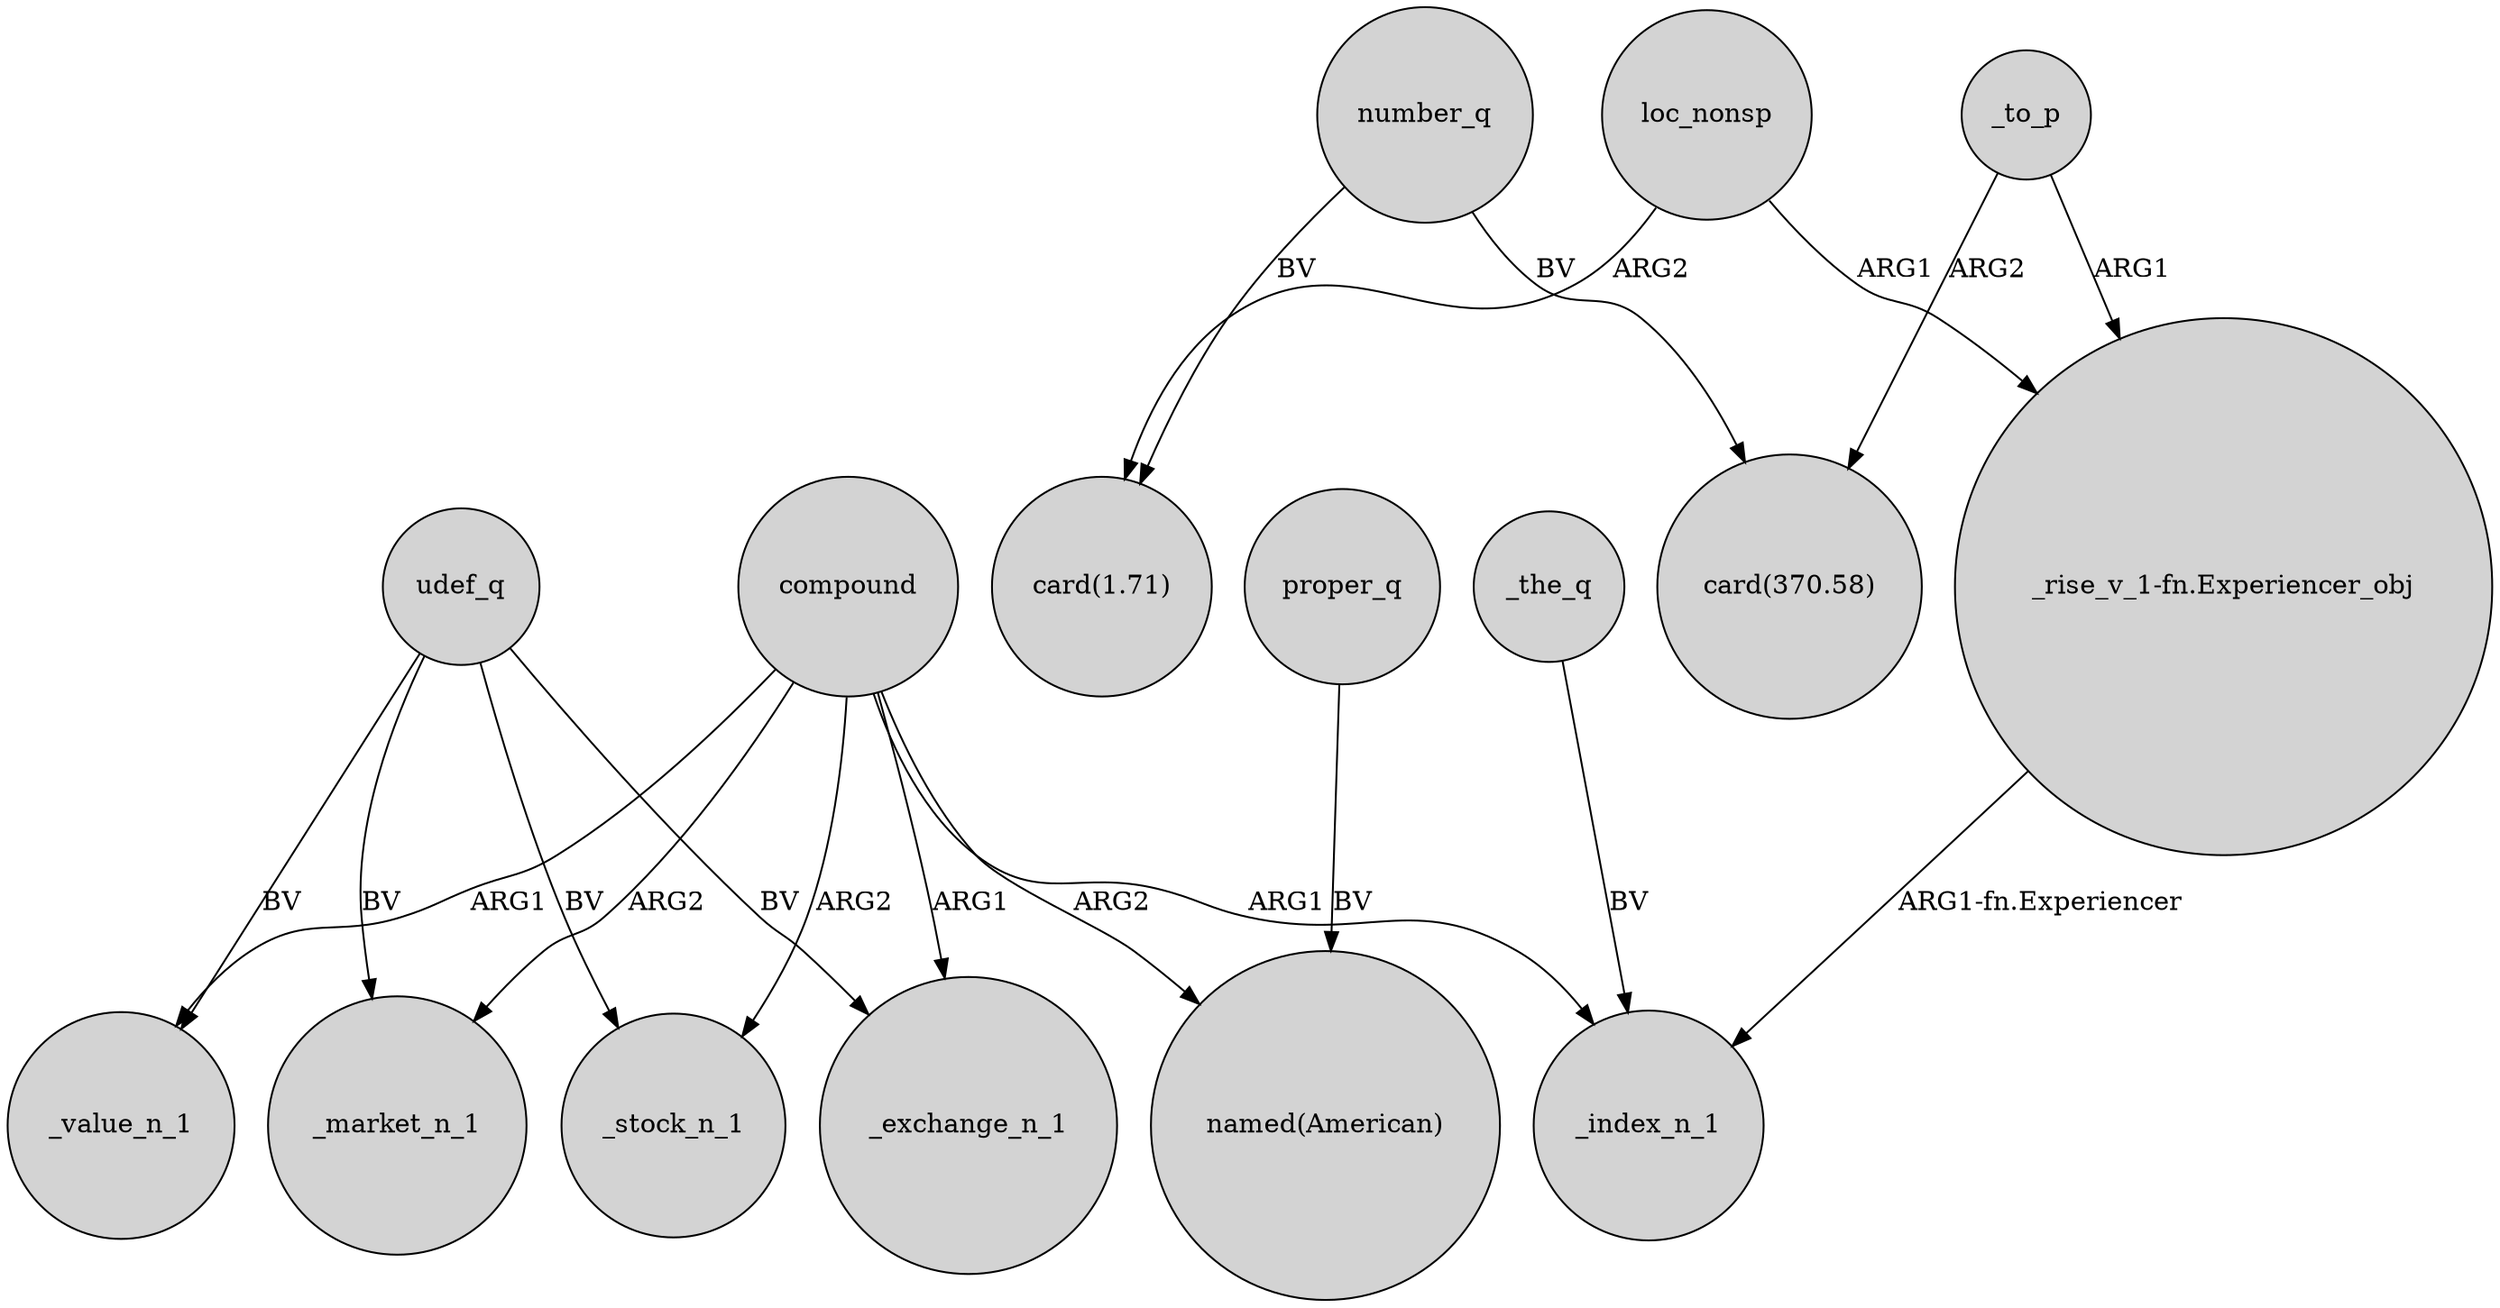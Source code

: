 digraph {
	node [shape=circle style=filled]
	udef_q -> _market_n_1 [label=BV]
	loc_nonsp -> "_rise_v_1-fn.Experiencer_obj" [label=ARG1]
	compound -> _market_n_1 [label=ARG2]
	udef_q -> _exchange_n_1 [label=BV]
	udef_q -> _value_n_1 [label=BV]
	_the_q -> _index_n_1 [label=BV]
	loc_nonsp -> "card(1.71)" [label=ARG2]
	compound -> _exchange_n_1 [label=ARG1]
	udef_q -> _stock_n_1 [label=BV]
	_to_p -> "card(370.58)" [label=ARG2]
	compound -> _stock_n_1 [label=ARG2]
	compound -> _index_n_1 [label=ARG1]
	"_rise_v_1-fn.Experiencer_obj" -> _index_n_1 [label="ARG1-fn.Experiencer"]
	number_q -> "card(370.58)" [label=BV]
	compound -> "named(American)" [label=ARG2]
	number_q -> "card(1.71)" [label=BV]
	_to_p -> "_rise_v_1-fn.Experiencer_obj" [label=ARG1]
	compound -> _value_n_1 [label=ARG1]
	proper_q -> "named(American)" [label=BV]
}
